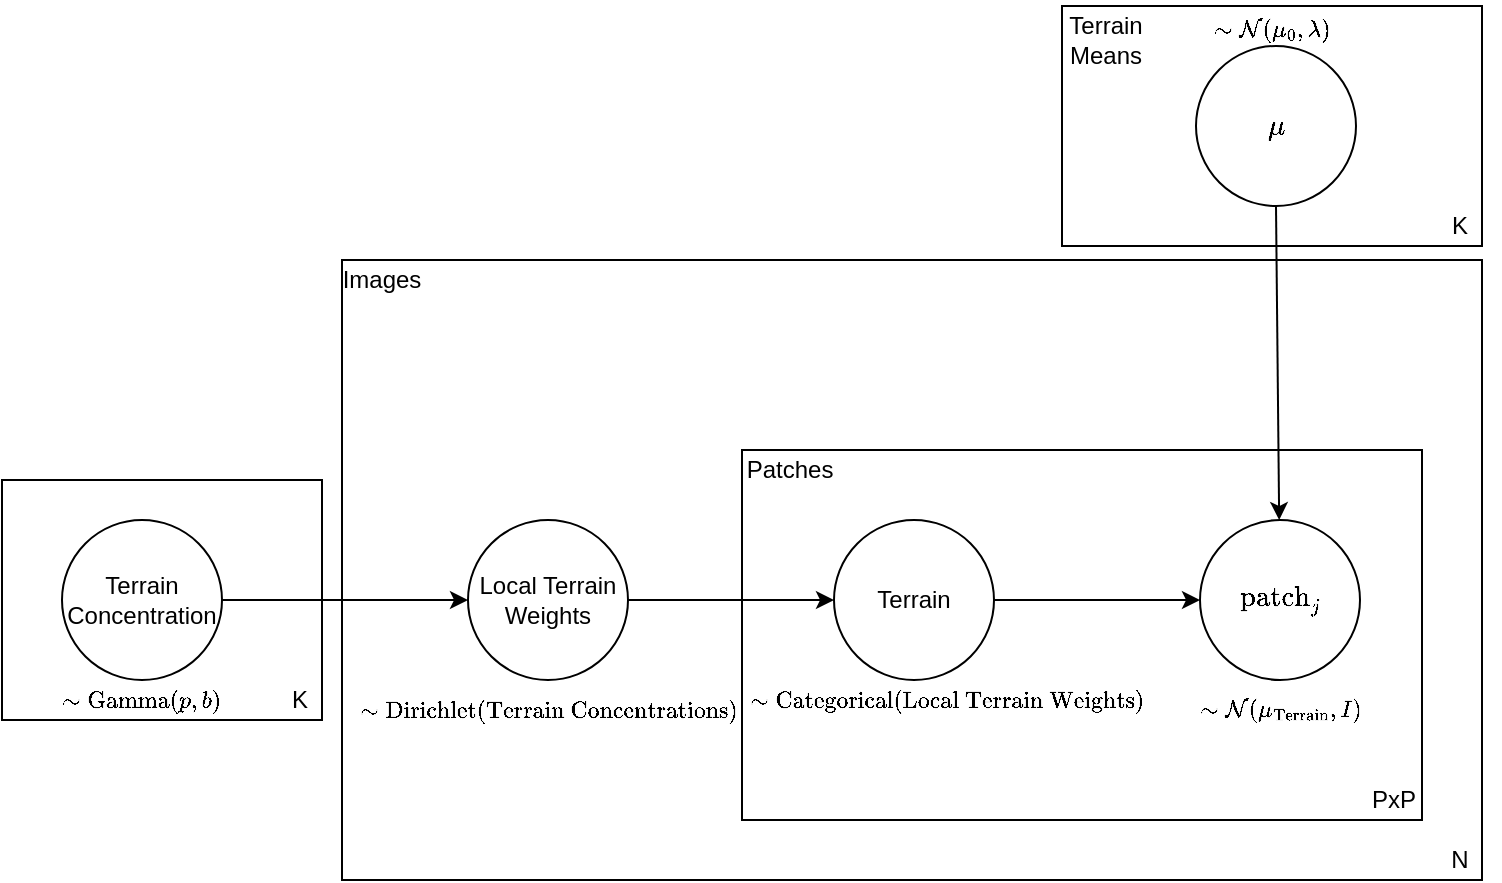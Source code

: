 <mxfile version="13.6.2" type="device"><diagram id="HuHASsLmJSdCsMzUgwJv" name="Page-1"><mxGraphModel dx="652" dy="452" grid="1" gridSize="10" guides="1" tooltips="1" connect="1" arrows="1" fold="1" page="1" pageScale="1" pageWidth="827" pageHeight="1169" math="1" shadow="0"><root><mxCell id="0"/><mxCell id="1" parent="0"/><mxCell id="iO2PBTjAdgeZ5mHzOWD4-28" value="" style="rounded=0;whiteSpace=wrap;html=1;align=left;" parent="1" vertex="1"><mxGeometry x="30" y="430" width="160" height="120" as="geometry"/></mxCell><mxCell id="iO2PBTjAdgeZ5mHzOWD4-1" value="" style="rounded=0;whiteSpace=wrap;html=1;align=left;" parent="1" vertex="1"><mxGeometry x="560" y="193" width="210" height="120" as="geometry"/></mxCell><mxCell id="iO2PBTjAdgeZ5mHzOWD4-2" value="K" style="text;html=1;strokeColor=none;fillColor=none;align=center;verticalAlign=middle;whiteSpace=wrap;rounded=0;" parent="1" vertex="1"><mxGeometry x="739" y="293" width="40" height="20" as="geometry"/></mxCell><mxCell id="iO2PBTjAdgeZ5mHzOWD4-3" value="$$\mu$$" style="ellipse;whiteSpace=wrap;html=1;aspect=fixed;" parent="1" vertex="1"><mxGeometry x="627" y="213" width="80" height="80" as="geometry"/></mxCell><mxCell id="iO2PBTjAdgeZ5mHzOWD4-4" value="" style="rounded=0;whiteSpace=wrap;html=1;" parent="1" vertex="1"><mxGeometry x="200" y="320" width="570" height="310" as="geometry"/></mxCell><mxCell id="iO2PBTjAdgeZ5mHzOWD4-5" value="Local Terrain Weights" style="ellipse;whiteSpace=wrap;html=1;aspect=fixed;" parent="1" vertex="1"><mxGeometry x="263" y="450" width="80" height="80" as="geometry"/></mxCell><mxCell id="iO2PBTjAdgeZ5mHzOWD4-10" value="" style="rounded=0;whiteSpace=wrap;html=1;" parent="1" vertex="1"><mxGeometry x="400" y="415" width="340" height="185" as="geometry"/></mxCell><mxCell id="iO2PBTjAdgeZ5mHzOWD4-11" value="$$\text{patch}_j$$" style="ellipse;whiteSpace=wrap;html=1;aspect=fixed;" parent="1" vertex="1"><mxGeometry x="629" y="450" width="80" height="80" as="geometry"/></mxCell><mxCell id="iO2PBTjAdgeZ5mHzOWD4-12" value="PxP" style="text;html=1;strokeColor=none;fillColor=none;align=center;verticalAlign=middle;whiteSpace=wrap;rounded=0;" parent="1" vertex="1"><mxGeometry x="706" y="580" width="40" height="20" as="geometry"/></mxCell><mxCell id="iO2PBTjAdgeZ5mHzOWD4-16" style="edgeStyle=none;rounded=0;orthogonalLoop=1;jettySize=auto;html=1;exitX=0.5;exitY=1;exitDx=0;exitDy=0;" parent="1" source="iO2PBTjAdgeZ5mHzOWD4-3" target="iO2PBTjAdgeZ5mHzOWD4-11" edge="1"><mxGeometry relative="1" as="geometry"/></mxCell><mxCell id="iO2PBTjAdgeZ5mHzOWD4-17" value="N" style="text;html=1;strokeColor=none;fillColor=none;align=center;verticalAlign=middle;whiteSpace=wrap;rounded=0;" parent="1" vertex="1"><mxGeometry x="739" y="610" width="40" height="20" as="geometry"/></mxCell><mxCell id="iO2PBTjAdgeZ5mHzOWD4-18" value="$$\sim\mathcal{N}(\mu_{\text{Terrain}}, I)$$" style="text;html=1;strokeColor=none;fillColor=none;align=center;verticalAlign=middle;whiteSpace=wrap;rounded=0;fontSize=10;" parent="1" vertex="1"><mxGeometry x="649" y="535" width="40" height="20" as="geometry"/></mxCell><mxCell id="iO2PBTjAdgeZ5mHzOWD4-19" value="Terrain Means" style="text;html=1;strokeColor=none;fillColor=none;align=center;verticalAlign=middle;whiteSpace=wrap;rounded=0;" parent="1" vertex="1"><mxGeometry x="562" y="200" width="40" height="20" as="geometry"/></mxCell><mxCell id="iO2PBTjAdgeZ5mHzOWD4-20" value="Images" style="text;html=1;strokeColor=none;fillColor=none;align=center;verticalAlign=middle;whiteSpace=wrap;rounded=0;" parent="1" vertex="1"><mxGeometry x="200" y="320" width="40" height="20" as="geometry"/></mxCell><mxCell id="iO2PBTjAdgeZ5mHzOWD4-21" style="edgeStyle=none;rounded=0;orthogonalLoop=1;jettySize=auto;html=1;exitX=0.5;exitY=1;exitDx=0;exitDy=0;" parent="1" source="iO2PBTjAdgeZ5mHzOWD4-12" target="iO2PBTjAdgeZ5mHzOWD4-12" edge="1"><mxGeometry relative="1" as="geometry"/></mxCell><mxCell id="iO2PBTjAdgeZ5mHzOWD4-22" style="edgeStyle=none;rounded=0;orthogonalLoop=1;jettySize=auto;html=1;exitX=1;exitY=0.5;exitDx=0;exitDy=0;entryX=0;entryY=0.5;entryDx=0;entryDy=0;" parent="1" source="iO2PBTjAdgeZ5mHzOWD4-8" target="iO2PBTjAdgeZ5mHzOWD4-11" edge="1"><mxGeometry relative="1" as="geometry"><mxPoint x="590" y="490" as="targetPoint"/><mxPoint x="566" y="490" as="sourcePoint"/></mxGeometry></mxCell><mxCell id="iO2PBTjAdgeZ5mHzOWD4-8" value="Terrain" style="ellipse;whiteSpace=wrap;html=1;aspect=fixed;" parent="1" vertex="1"><mxGeometry x="446" y="450" width="80" height="80" as="geometry"/></mxCell><mxCell id="iO2PBTjAdgeZ5mHzOWD4-24" style="edgeStyle=none;rounded=0;orthogonalLoop=1;jettySize=auto;html=1;exitX=1;exitY=0.5;exitDx=0;exitDy=0;" parent="1" source="iO2PBTjAdgeZ5mHzOWD4-5" target="iO2PBTjAdgeZ5mHzOWD4-8" edge="1"><mxGeometry relative="1" as="geometry"/></mxCell><mxCell id="iO2PBTjAdgeZ5mHzOWD4-30" style="edgeStyle=none;rounded=0;orthogonalLoop=1;jettySize=auto;html=1;exitX=1;exitY=0.5;exitDx=0;exitDy=0;entryX=0;entryY=0.5;entryDx=0;entryDy=0;fontSize=8;" parent="1" source="iO2PBTjAdgeZ5mHzOWD4-25" target="iO2PBTjAdgeZ5mHzOWD4-5" edge="1"><mxGeometry relative="1" as="geometry"/></mxCell><mxCell id="iO2PBTjAdgeZ5mHzOWD4-25" value="Terrain Concentration" style="ellipse;whiteSpace=wrap;html=1;aspect=fixed;" parent="1" vertex="1"><mxGeometry x="60" y="450" width="80" height="80" as="geometry"/></mxCell><mxCell id="iO2PBTjAdgeZ5mHzOWD4-26" value="$$\sim\text{Categorical(Local Terrain Weights)}$$" style="text;html=1;strokeColor=none;fillColor=none;align=center;verticalAlign=middle;whiteSpace=wrap;rounded=0;fontSize=10;" parent="1" vertex="1"><mxGeometry x="433" y="525" width="140" height="30" as="geometry"/></mxCell><mxCell id="iO2PBTjAdgeZ5mHzOWD4-27" value="$$\sim\text{Dirichlet(Terrain Concentrations)}$$" style="text;html=1;strokeColor=none;fillColor=none;align=center;verticalAlign=middle;whiteSpace=wrap;rounded=0;fontSize=10;" parent="1" vertex="1"><mxGeometry x="233" y="530" width="140" height="30" as="geometry"/></mxCell><mxCell id="iO2PBTjAdgeZ5mHzOWD4-29" value="K" style="text;html=1;strokeColor=none;fillColor=none;align=center;verticalAlign=middle;whiteSpace=wrap;rounded=0;" parent="1" vertex="1"><mxGeometry x="159" y="530" width="40" height="20" as="geometry"/></mxCell><mxCell id="iO2PBTjAdgeZ5mHzOWD4-31" value="$$\sim\text{Gamma}(p,b)$$" style="text;html=1;strokeColor=none;fillColor=none;align=center;verticalAlign=middle;whiteSpace=wrap;rounded=0;fontSize=10;" parent="1" vertex="1"><mxGeometry x="30" y="525" width="140" height="30" as="geometry"/></mxCell><mxCell id="iO2PBTjAdgeZ5mHzOWD4-32" value="$$\sim\mathcal{N}(\mu_0,\lambda)$$" style="text;html=1;strokeColor=none;fillColor=none;align=center;verticalAlign=middle;whiteSpace=wrap;rounded=0;fontSize=10;" parent="1" vertex="1"><mxGeometry x="595" y="190" width="140" height="30" as="geometry"/></mxCell><mxCell id="iO2PBTjAdgeZ5mHzOWD4-33" value="Patches" style="text;html=1;strokeColor=none;fillColor=none;align=center;verticalAlign=middle;whiteSpace=wrap;rounded=0;" parent="1" vertex="1"><mxGeometry x="404" y="415" width="40" height="20" as="geometry"/></mxCell></root></mxGraphModel></diagram></mxfile>